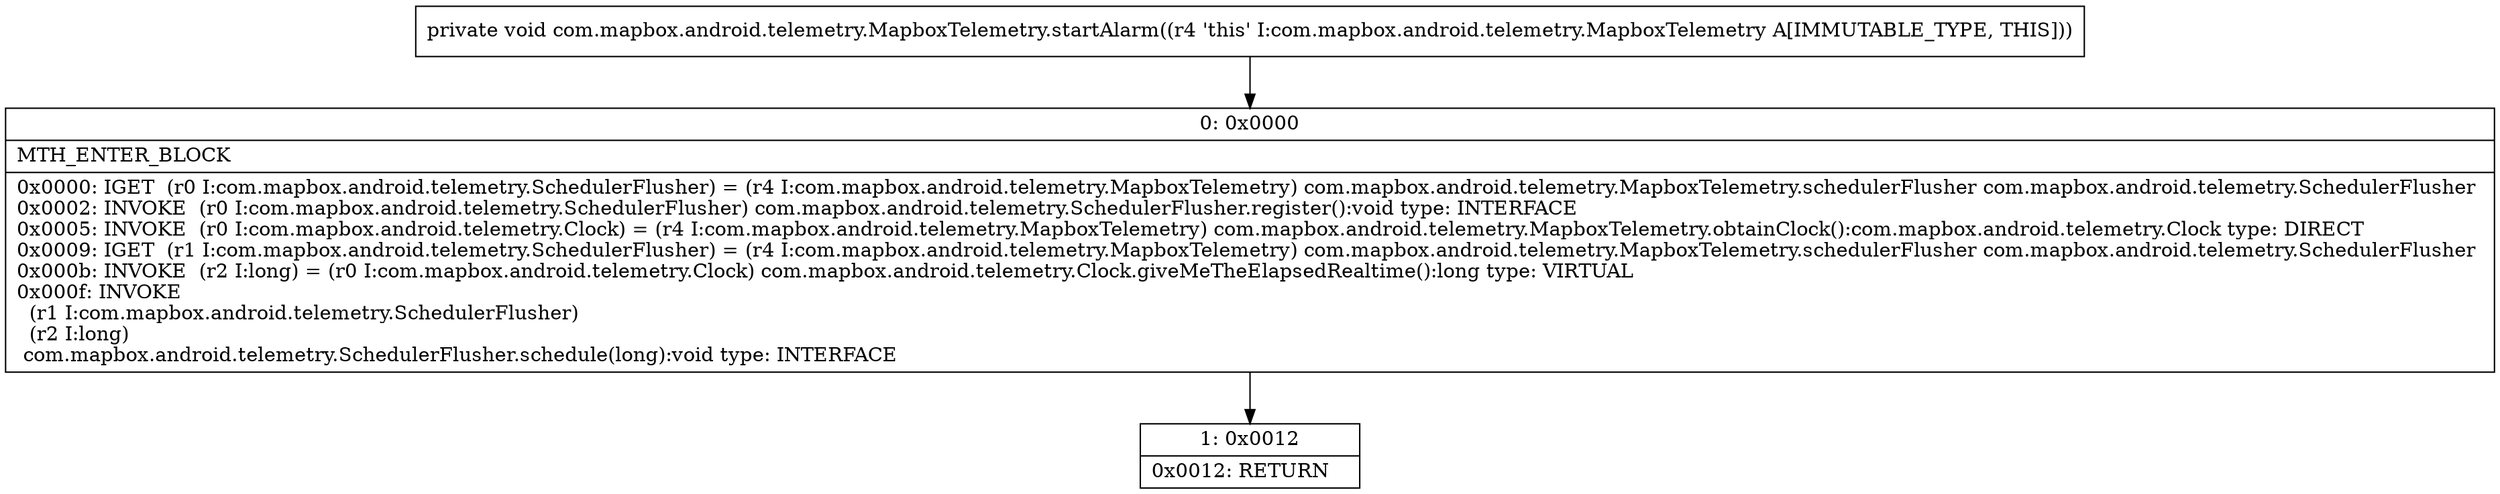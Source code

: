 digraph "CFG forcom.mapbox.android.telemetry.MapboxTelemetry.startAlarm()V" {
Node_0 [shape=record,label="{0\:\ 0x0000|MTH_ENTER_BLOCK\l|0x0000: IGET  (r0 I:com.mapbox.android.telemetry.SchedulerFlusher) = (r4 I:com.mapbox.android.telemetry.MapboxTelemetry) com.mapbox.android.telemetry.MapboxTelemetry.schedulerFlusher com.mapbox.android.telemetry.SchedulerFlusher \l0x0002: INVOKE  (r0 I:com.mapbox.android.telemetry.SchedulerFlusher) com.mapbox.android.telemetry.SchedulerFlusher.register():void type: INTERFACE \l0x0005: INVOKE  (r0 I:com.mapbox.android.telemetry.Clock) = (r4 I:com.mapbox.android.telemetry.MapboxTelemetry) com.mapbox.android.telemetry.MapboxTelemetry.obtainClock():com.mapbox.android.telemetry.Clock type: DIRECT \l0x0009: IGET  (r1 I:com.mapbox.android.telemetry.SchedulerFlusher) = (r4 I:com.mapbox.android.telemetry.MapboxTelemetry) com.mapbox.android.telemetry.MapboxTelemetry.schedulerFlusher com.mapbox.android.telemetry.SchedulerFlusher \l0x000b: INVOKE  (r2 I:long) = (r0 I:com.mapbox.android.telemetry.Clock) com.mapbox.android.telemetry.Clock.giveMeTheElapsedRealtime():long type: VIRTUAL \l0x000f: INVOKE  \l  (r1 I:com.mapbox.android.telemetry.SchedulerFlusher)\l  (r2 I:long)\l com.mapbox.android.telemetry.SchedulerFlusher.schedule(long):void type: INTERFACE \l}"];
Node_1 [shape=record,label="{1\:\ 0x0012|0x0012: RETURN   \l}"];
MethodNode[shape=record,label="{private void com.mapbox.android.telemetry.MapboxTelemetry.startAlarm((r4 'this' I:com.mapbox.android.telemetry.MapboxTelemetry A[IMMUTABLE_TYPE, THIS])) }"];
MethodNode -> Node_0;
Node_0 -> Node_1;
}

